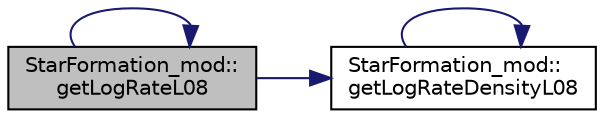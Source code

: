 digraph "StarFormation_mod::getLogRateL08"
{
 // LATEX_PDF_SIZE
  edge [fontname="Helvetica",fontsize="10",labelfontname="Helvetica",labelfontsize="10"];
  node [fontname="Helvetica",fontsize="10",shape=record];
  rankdir="LR";
  Node1 [label="StarFormation_mod::\lgetLogRateL08",height=0.2,width=0.4,color="black", fillcolor="grey75", style="filled", fontcolor="black",tooltip="Return the cosmic star formation rate according to the work of Li (2008)."];
  Node1 -> Node2 [color="midnightblue",fontsize="10",style="solid",fontname="Helvetica"];
  Node2 [label="StarFormation_mod::\lgetLogRateDensityL08",height=0.2,width=0.4,color="black", fillcolor="white", style="filled",URL="$namespaceStarFormation__mod.html#aea0409586030fe1f39c5bf3d6c4ea8a4",tooltip="Return GRBFR density based on the formation rate estimates of Li (2008)."];
  Node2 -> Node2 [color="midnightblue",fontsize="10",style="solid",fontname="Helvetica"];
  Node1 -> Node1 [color="midnightblue",fontsize="10",style="solid",fontname="Helvetica"];
}
